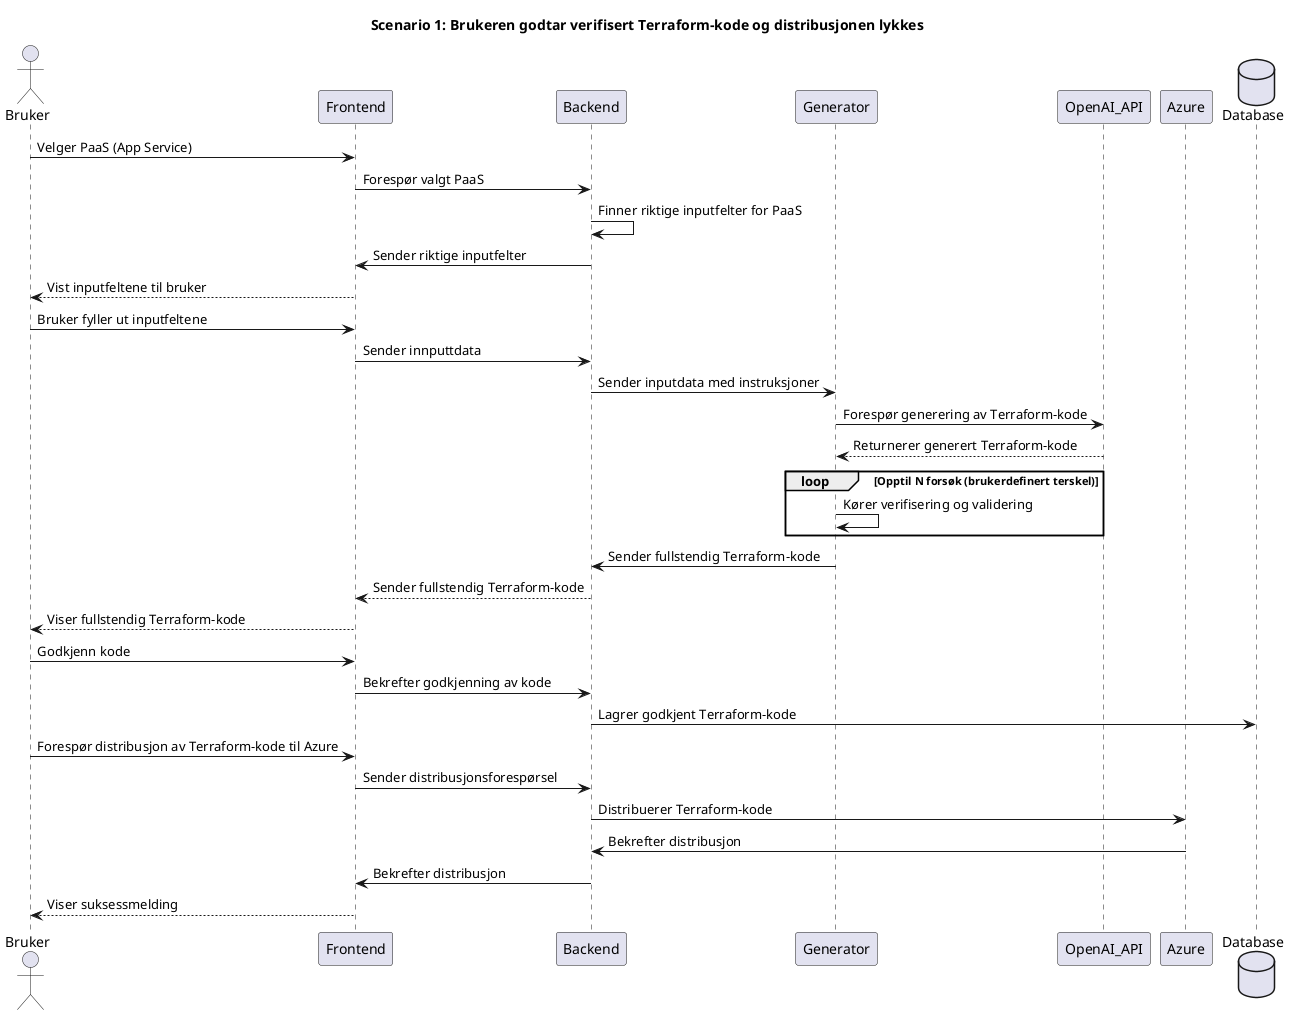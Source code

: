 @startuml
title Scenario 1: Brukeren godtar verifisert Terraform-kode og distribusjonen lykkes

actor           Bruker          as  Bruker
participant     Frontend        as  Frontend
participant     Backend         as  Backend
participant     Generator       as  Generator
participant     OpenAI_API      as  OpenAI_API
participant     Azure           as  Azure
database        Database        as  Database

Bruker        ->      Frontend        :   Velger PaaS (App Service)
Frontend      ->      Backend         :   Forespør valgt PaaS
Backend       ->      Backend         :   Finner riktige inputfelter for PaaS
Backend       ->      Frontend        :   Sender riktige inputfelter
Frontend      -->     Bruker          :   Vist inputfeltene til bruker
Bruker        ->      Frontend        :   Bruker fyller ut inputfeltene
Frontend      ->      Backend         :   Sender innputtdata
Backend       ->      Generator       :   Sender inputdata med instruksjoner


Generator    ->      OpenAI_API      :   Forespør generering av Terraform-kode
OpenAI_API   -->     Generator       :   Returnerer generert Terraform-kode


loop Opptil N forsøk (brukerdefinert terskel)
Generator   ->      Generator   :   Kører verifisering og validering
end loop

Generator   ->      Backend     :   Sender fullstendig Terraform-kode
Backend     -->     Frontend    :   Sender fullstendig Terraform-kode
Frontend    -->     Bruker      :   Viser fullstendig Terraform-kode
Bruker      ->      Frontend    :   Godkjenn kode

Frontend    ->      Backend         :   Bekrefter godkjenning av kode
Backend     ->      Database        :   Lagrer godkjent Terraform-kode
Bruker      ->      Frontend        :   Forespør distribusjon av Terraform-kode til Azure
Frontend    ->      Backend         :   Sender distribusjonsforespørsel
Backend     ->      Azure           :   Distribuerer Terraform-kode


Azure       ->      Backend         :   Bekrefter distribusjon
Backend     ->      Frontend        :   Bekrefter distribusjon
Frontend    -->     Bruker          :   Viser suksessmelding
@enduml